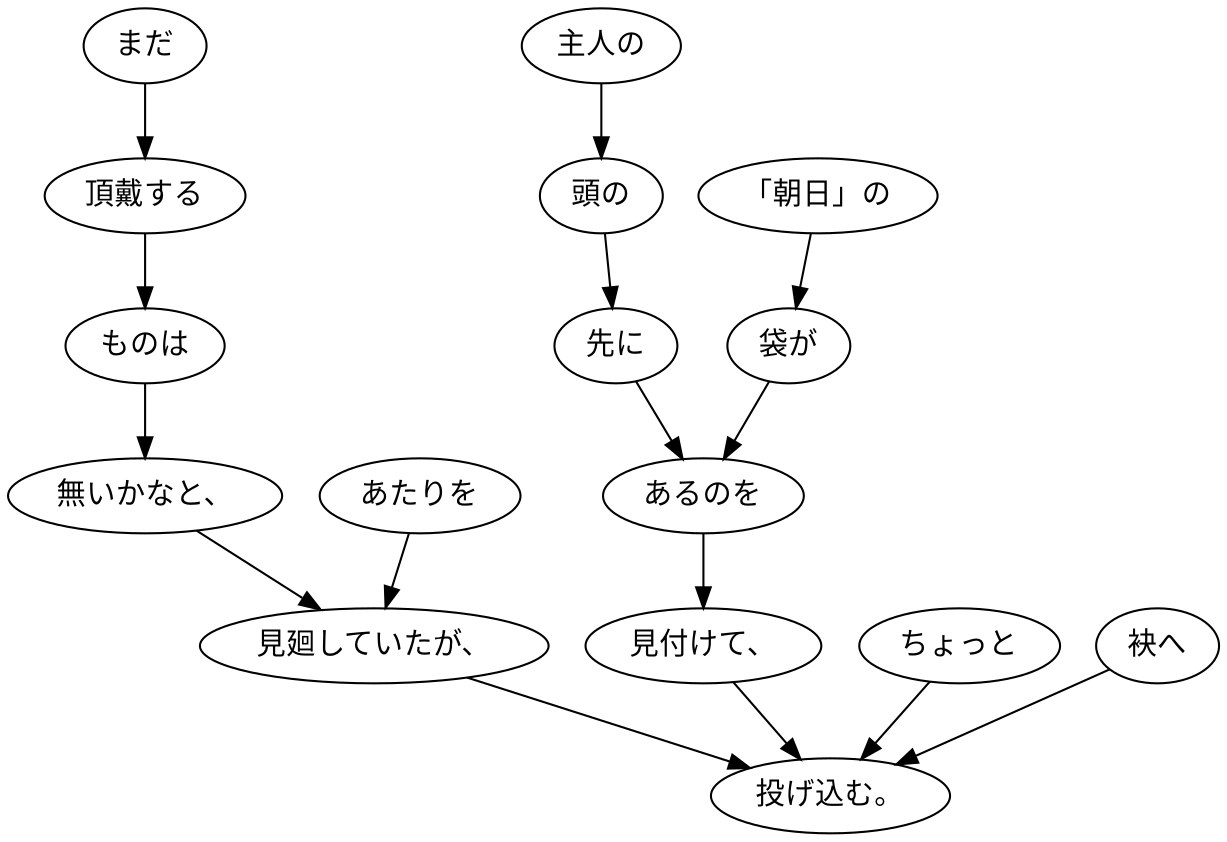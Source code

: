digraph graph2854 {
	node0 [label="まだ"];
	node1 [label="頂戴する"];
	node2 [label="ものは"];
	node3 [label="無いかなと、"];
	node4 [label="あたりを"];
	node5 [label="見廻していたが、"];
	node6 [label="主人の"];
	node7 [label="頭の"];
	node8 [label="先に"];
	node9 [label="「朝日」の"];
	node10 [label="袋が"];
	node11 [label="あるのを"];
	node12 [label="見付けて、"];
	node13 [label="ちょっと"];
	node14 [label="袂へ"];
	node15 [label="投げ込む。"];
	node0 -> node1;
	node1 -> node2;
	node2 -> node3;
	node3 -> node5;
	node4 -> node5;
	node5 -> node15;
	node6 -> node7;
	node7 -> node8;
	node8 -> node11;
	node9 -> node10;
	node10 -> node11;
	node11 -> node12;
	node12 -> node15;
	node13 -> node15;
	node14 -> node15;
}
